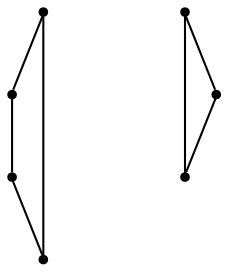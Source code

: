 graph {
  node [shape=point,comment="{\"directed\":false,\"doi\":\"10.1007/978-3-319-27261-0_1\",\"figure\":\"?\"}"]

  v0 [pos="1082.9183840054188,1314.40294516527"]
  v1 [pos="947.1009159562545,1314.4029451652698"]
  v2 [pos="926.8122523316215,1314.4029451652698"]
  v3 [pos="815.0423659395708,1314.40294516527"]
  v4 [pos="544.4471481619162,1314.4038989798455"]
  v5 [pos="365.75514973717947,1314.4038989798455"]
  v6 [pos="308.9773536197056,1314.4038989798455"]

  v0 -- v3 [id="-1",pos="1082.9183840054188,1314.40294516527 1127.8963794956767,1316.2678116298548 1127.8963794956767,1316.2678116298548 1127.8963794956767,1316.2678116298548 1127.8963794956767,1284.867345570948 1127.8963794956767,1284.867345570948 1127.8963794956767,1284.867345570948 689.78909607623,1284.867345570948 689.78909607623,1284.867345570948 689.78909607623,1284.867345570948 689.78909607623,1316.2678116298548 689.78909607623,1316.2678116298548 689.78909607623,1316.2678116298548 815.0423659395708,1314.40294516527 815.0423659395708,1314.40294516527 815.0423659395708,1314.40294516527"]
  v6 -- v5 [id="-2",pos="308.9773536197056,1314.4038989798455 365.75514973717947,1314.4038989798455 365.75514973717947,1314.4038989798455 365.75514973717947,1314.4038989798455"]
  v6 -- v4 [id="-3",pos="308.9773536197056,1314.4038989798455 294.6135964539403,1316.267684454578 294.6135964539403,1316.267684454578 294.6135964539403,1316.267684454578 294.6135964539403,1283.3670588310138 294.6135964539403,1283.3670588310138 294.6135964539403,1283.3670588310138 658.3215409289924,1283.3670588310138 658.3215409289924,1283.3670588310138 658.3215409289924,1283.3670588310138 658.3215409289924,1316.267684454578 658.3215409289924,1316.267684454578 658.3215409289924,1316.267684454578 544.4471481619162,1314.4038989798455 544.4471481619162,1314.4038989798455 544.4471481619162,1314.4038989798455"]
  v5 -- v4 [id="-5",pos="365.75514973717947,1314.4038989798455 544.4471481619162,1314.4038989798455 544.4471481619162,1314.4038989798455 544.4471481619162,1314.4038989798455"]
  v1 -- v0 [id="-7",pos="947.1009159562545,1314.4029451652698 1082.9183840054188,1314.40294516527 1082.9183840054188,1314.40294516527 1082.9183840054188,1314.40294516527"]
  v2 -- v1 [id="-8",pos="926.8122523316215,1314.4029451652698 947.1009159562545,1314.4029451652698 947.1009159562545,1314.4029451652698 947.1009159562545,1314.4029451652698"]
  v3 -- v2 [id="-9",pos="815.0423659395708,1314.40294516527 926.8122523316215,1314.4029451652698 926.8122523316215,1314.4029451652698 926.8122523316215,1314.4029451652698"]
}